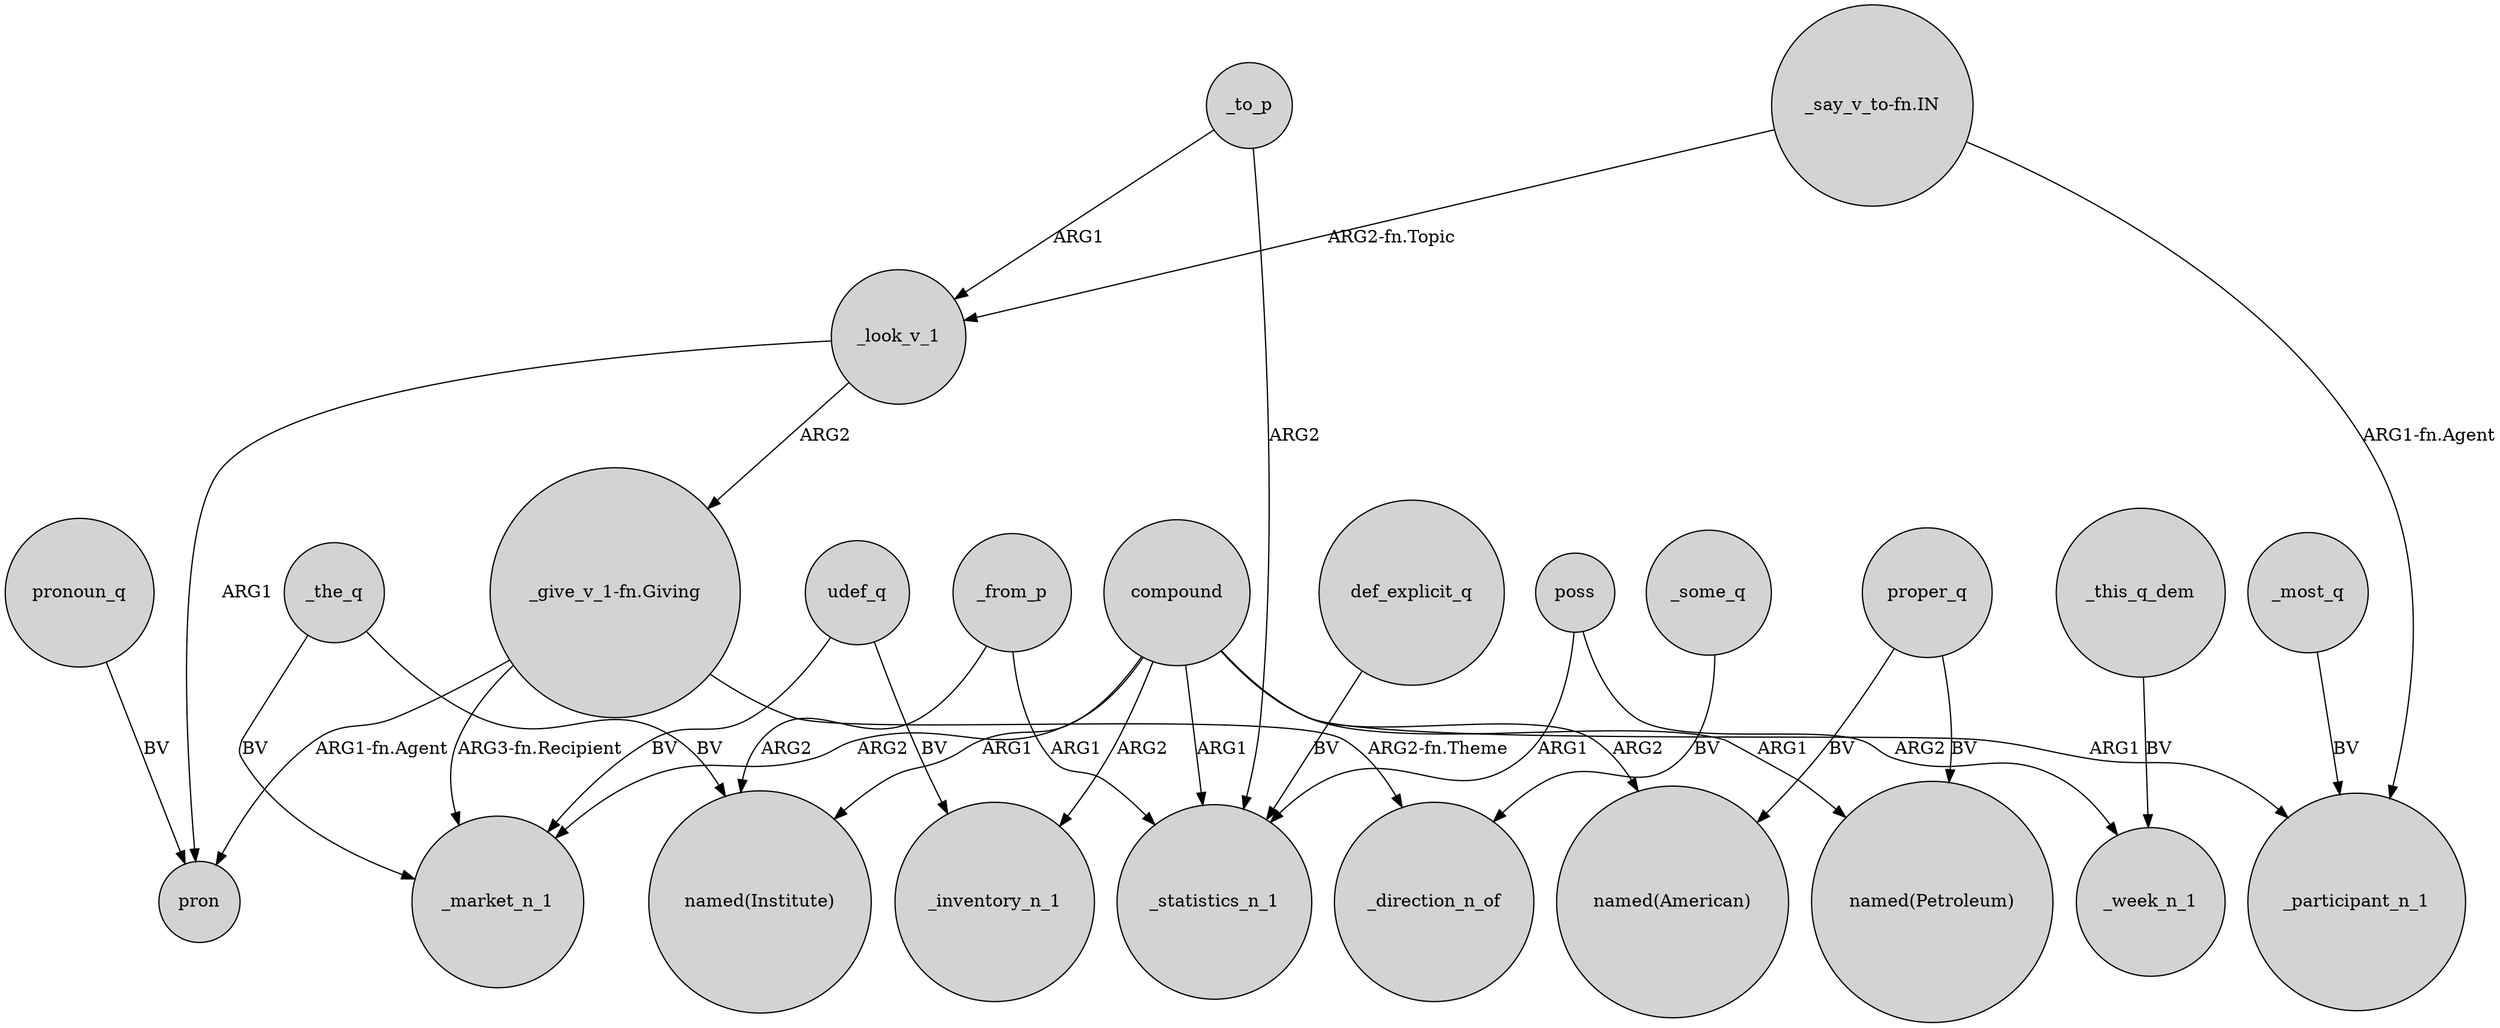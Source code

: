 digraph {
	node [shape=circle style=filled]
	compound -> _market_n_1 [label=ARG2]
	proper_q -> "named(Petroleum)" [label=BV]
	_most_q -> _participant_n_1 [label=BV]
	_look_v_1 -> "_give_v_1-fn.Giving" [label=ARG2]
	_from_p -> _statistics_n_1 [label=ARG1]
	proper_q -> "named(American)" [label=BV]
	compound -> _participant_n_1 [label=ARG1]
	_to_p -> _statistics_n_1 [label=ARG2]
	poss -> _statistics_n_1 [label=ARG1]
	_from_p -> "named(Institute)" [label=ARG2]
	udef_q -> _market_n_1 [label=BV]
	"_say_v_to-fn.IN" -> _look_v_1 [label="ARG2-fn.Topic"]
	"_say_v_to-fn.IN" -> _participant_n_1 [label="ARG1-fn.Agent"]
	compound -> "named(American)" [label=ARG2]
	"_give_v_1-fn.Giving" -> pron [label="ARG1-fn.Agent"]
	"_give_v_1-fn.Giving" -> _market_n_1 [label="ARG3-fn.Recipient"]
	_look_v_1 -> pron [label=ARG1]
	compound -> _inventory_n_1 [label=ARG2]
	poss -> _week_n_1 [label=ARG2]
	compound -> "named(Institute)" [label=ARG1]
	_this_q_dem -> _week_n_1 [label=BV]
	compound -> _statistics_n_1 [label=ARG1]
	pronoun_q -> pron [label=BV]
	_the_q -> "named(Institute)" [label=BV]
	"_give_v_1-fn.Giving" -> _direction_n_of [label="ARG2-fn.Theme"]
	udef_q -> _inventory_n_1 [label=BV]
	compound -> "named(Petroleum)" [label=ARG1]
	_some_q -> _direction_n_of [label=BV]
	_to_p -> _look_v_1 [label=ARG1]
	_the_q -> _market_n_1 [label=BV]
	def_explicit_q -> _statistics_n_1 [label=BV]
}
